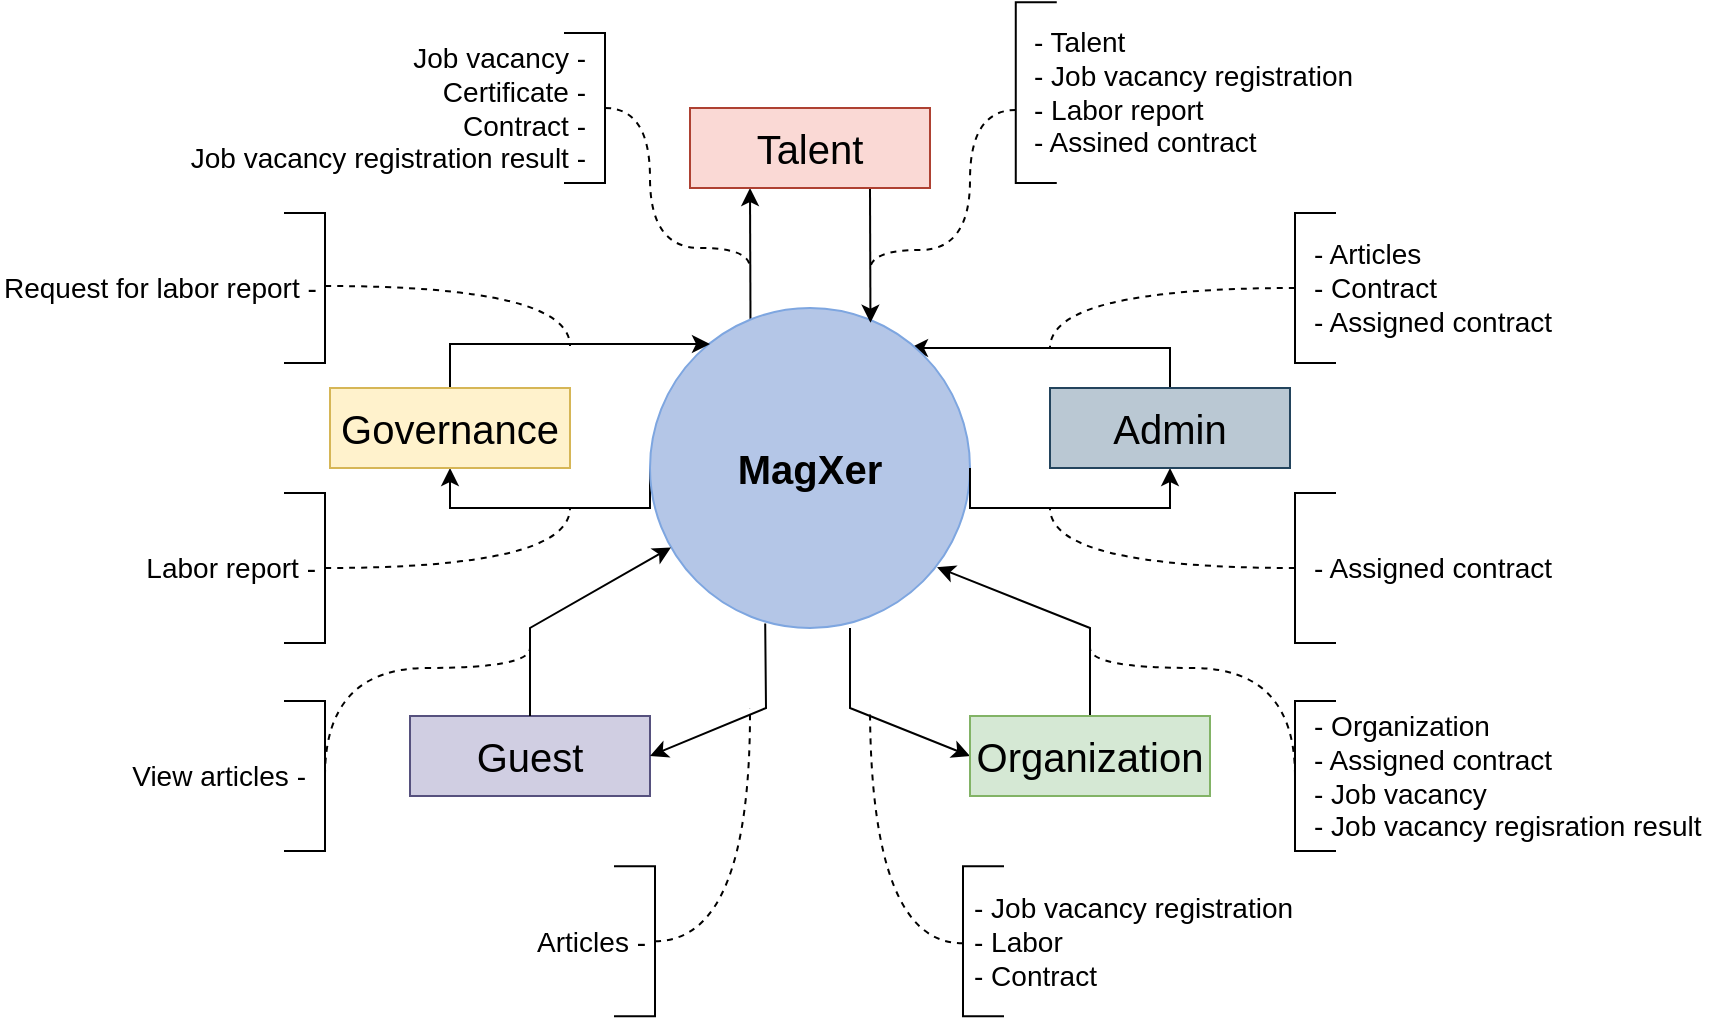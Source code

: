 <mxfile version="17.2.2" type="device"><diagram id="8xxtiiwXwpuSdS1p0-zg" name="Context Diagram"><mxGraphModel dx="1888" dy="521" grid="1" gridSize="10" guides="1" tooltips="1" connect="1" arrows="1" fold="1" page="1" pageScale="1" pageWidth="850" pageHeight="1100" math="0" shadow="0"><root><mxCell id="15YVae9rDKrkqtuxF9Zm-0"/><mxCell id="15YVae9rDKrkqtuxF9Zm-1" parent="15YVae9rDKrkqtuxF9Zm-0"/><mxCell id="hf8kcQUJB9RNvdt-DeQ0-3" style="edgeStyle=orthogonalEdgeStyle;rounded=0;orthogonalLoop=1;jettySize=auto;html=1;exitX=0;exitY=0.5;exitDx=0;exitDy=0;entryX=0.5;entryY=1;entryDx=0;entryDy=0;" parent="15YVae9rDKrkqtuxF9Zm-1" source="15YVae9rDKrkqtuxF9Zm-2" target="15YVae9rDKrkqtuxF9Zm-6" edge="1"><mxGeometry relative="1" as="geometry"><Array as="points"><mxPoint x="320" y="340"/><mxPoint x="220" y="340"/></Array></mxGeometry></mxCell><mxCell id="hf8kcQUJB9RNvdt-DeQ0-13" style="rounded=0;orthogonalLoop=1;jettySize=auto;html=1;entryX=0.5;entryY=0;entryDx=0;entryDy=0;exitX=0.897;exitY=0.81;exitDx=0;exitDy=0;exitPerimeter=0;startArrow=classic;startFill=1;endArrow=none;endFill=0;" parent="15YVae9rDKrkqtuxF9Zm-1" source="15YVae9rDKrkqtuxF9Zm-2" target="15YVae9rDKrkqtuxF9Zm-5" edge="1"><mxGeometry relative="1" as="geometry"><mxPoint x="460" y="370" as="sourcePoint"/><Array as="points"><mxPoint x="540" y="400"/></Array></mxGeometry></mxCell><mxCell id="hf8kcQUJB9RNvdt-DeQ0-16" style="edgeStyle=none;rounded=0;orthogonalLoop=1;jettySize=auto;html=1;exitX=0.314;exitY=0.037;exitDx=0;exitDy=0;entryX=0.25;entryY=1;entryDx=0;entryDy=0;exitPerimeter=0;" parent="15YVae9rDKrkqtuxF9Zm-1" source="15YVae9rDKrkqtuxF9Zm-2" target="15YVae9rDKrkqtuxF9Zm-3" edge="1"><mxGeometry relative="1" as="geometry"/></mxCell><mxCell id="hf8kcQUJB9RNvdt-DeQ0-20" style="edgeStyle=none;rounded=0;orthogonalLoop=1;jettySize=auto;html=1;entryX=0.5;entryY=0;entryDx=0;entryDy=0;startArrow=classic;startFill=1;endArrow=none;endFill=0;" parent="15YVae9rDKrkqtuxF9Zm-1" target="15YVae9rDKrkqtuxF9Zm-4" edge="1"><mxGeometry relative="1" as="geometry"><mxPoint x="450" y="260" as="sourcePoint"/><Array as="points"><mxPoint x="580" y="260"/></Array></mxGeometry></mxCell><mxCell id="15YVae9rDKrkqtuxF9Zm-2" value="&lt;font style=&quot;font-size: 20px&quot;&gt;&lt;b&gt;MagXer&lt;/b&gt;&lt;/font&gt;" style="ellipse;whiteSpace=wrap;html=1;aspect=fixed;fillColor=#B4C6E7;strokeColor=#7EA6E0;" parent="15YVae9rDKrkqtuxF9Zm-1" vertex="1"><mxGeometry x="320" y="240" width="160" height="160" as="geometry"/></mxCell><mxCell id="hf8kcQUJB9RNvdt-DeQ0-19" style="edgeStyle=none;rounded=0;orthogonalLoop=1;jettySize=auto;html=1;exitX=0.75;exitY=1;exitDx=0;exitDy=0;entryX=0.689;entryY=0.046;entryDx=0;entryDy=0;entryPerimeter=0;" parent="15YVae9rDKrkqtuxF9Zm-1" source="15YVae9rDKrkqtuxF9Zm-3" target="15YVae9rDKrkqtuxF9Zm-2" edge="1"><mxGeometry relative="1" as="geometry"/></mxCell><mxCell id="15YVae9rDKrkqtuxF9Zm-3" value="Talent" style="rounded=0;whiteSpace=wrap;html=1;fontSize=20;fillColor=#fad9d5;strokeColor=#ae4132;" parent="15YVae9rDKrkqtuxF9Zm-1" vertex="1"><mxGeometry x="340" y="140" width="120" height="40" as="geometry"/></mxCell><mxCell id="hf8kcQUJB9RNvdt-DeQ0-21" style="edgeStyle=none;rounded=0;orthogonalLoop=1;jettySize=auto;html=1;exitX=0.5;exitY=1;exitDx=0;exitDy=0;entryX=1;entryY=0.5;entryDx=0;entryDy=0;endArrow=none;endFill=0;startArrow=classic;startFill=1;" parent="15YVae9rDKrkqtuxF9Zm-1" source="15YVae9rDKrkqtuxF9Zm-4" target="15YVae9rDKrkqtuxF9Zm-2" edge="1"><mxGeometry relative="1" as="geometry"><mxPoint x="480" y="343" as="targetPoint"/><Array as="points"><mxPoint x="580" y="340"/><mxPoint x="480" y="340"/></Array></mxGeometry></mxCell><mxCell id="15YVae9rDKrkqtuxF9Zm-4" value="Admin" style="rounded=0;whiteSpace=wrap;html=1;fontSize=20;fillColor=#bac8d3;strokeColor=#23445d;" parent="15YVae9rDKrkqtuxF9Zm-1" vertex="1"><mxGeometry x="520" y="280" width="120" height="40" as="geometry"/></mxCell><mxCell id="hf8kcQUJB9RNvdt-DeQ0-12" style="rounded=0;orthogonalLoop=1;jettySize=auto;html=1;exitX=0;exitY=0.5;exitDx=0;exitDy=0;entryX=0.625;entryY=1;entryDx=0;entryDy=0;entryPerimeter=0;startArrow=classic;startFill=1;endArrow=none;endFill=0;" parent="15YVae9rDKrkqtuxF9Zm-1" source="15YVae9rDKrkqtuxF9Zm-5" target="15YVae9rDKrkqtuxF9Zm-2" edge="1"><mxGeometry relative="1" as="geometry"><Array as="points"><mxPoint x="420" y="440"/></Array></mxGeometry></mxCell><mxCell id="15YVae9rDKrkqtuxF9Zm-5" value="Organization" style="rounded=0;whiteSpace=wrap;html=1;fontSize=20;fillColor=#d5e8d4;strokeColor=#82b366;" parent="15YVae9rDKrkqtuxF9Zm-1" vertex="1"><mxGeometry x="480" y="444" width="120" height="40" as="geometry"/></mxCell><mxCell id="hf8kcQUJB9RNvdt-DeQ0-1" style="rounded=0;orthogonalLoop=1;jettySize=auto;html=1;exitX=0.5;exitY=0;exitDx=0;exitDy=0;" parent="15YVae9rDKrkqtuxF9Zm-1" source="15YVae9rDKrkqtuxF9Zm-6" edge="1"><mxGeometry relative="1" as="geometry"><mxPoint x="350" y="258" as="targetPoint"/><Array as="points"><mxPoint x="220" y="258"/></Array></mxGeometry></mxCell><mxCell id="15YVae9rDKrkqtuxF9Zm-6" value="Governance" style="rounded=0;whiteSpace=wrap;html=1;fontSize=20;fillColor=#fff2cc;strokeColor=#d6b656;" parent="15YVae9rDKrkqtuxF9Zm-1" vertex="1"><mxGeometry x="160" y="280" width="120" height="40" as="geometry"/></mxCell><mxCell id="15YVae9rDKrkqtuxF9Zm-7" value="Guest" style="rounded=0;whiteSpace=wrap;html=1;fontSize=20;fillColor=#d0cee2;strokeColor=#56517e;" parent="15YVae9rDKrkqtuxF9Zm-1" vertex="1"><mxGeometry x="200" y="444" width="120" height="40" as="geometry"/></mxCell><mxCell id="NKylW7fx20wtFRrMr-5B-0" value="" style="endArrow=classic;html=1;rounded=0;exitX=0.5;exitY=0;exitDx=0;exitDy=0;" parent="15YVae9rDKrkqtuxF9Zm-1" source="15YVae9rDKrkqtuxF9Zm-7" target="15YVae9rDKrkqtuxF9Zm-2" edge="1"><mxGeometry width="50" height="50" relative="1" as="geometry"><mxPoint x="560" y="230" as="sourcePoint"/><mxPoint x="610" y="180" as="targetPoint"/><Array as="points"><mxPoint x="260" y="400"/></Array></mxGeometry></mxCell><mxCell id="NKylW7fx20wtFRrMr-5B-1" value="" style="endArrow=classic;html=1;rounded=0;entryX=1;entryY=0.5;entryDx=0;entryDy=0;exitX=0.36;exitY=0.986;exitDx=0;exitDy=0;exitPerimeter=0;" parent="15YVae9rDKrkqtuxF9Zm-1" source="15YVae9rDKrkqtuxF9Zm-2" target="15YVae9rDKrkqtuxF9Zm-7" edge="1"><mxGeometry width="50" height="50" relative="1" as="geometry"><mxPoint x="378" y="400" as="sourcePoint"/><mxPoint x="344.328" y="395.685" as="targetPoint"/><Array as="points"><mxPoint x="378" y="440"/></Array></mxGeometry></mxCell><mxCell id="hf8kcQUJB9RNvdt-DeQ0-22" value="&lt;font style=&quot;font-size: 14px&quot;&gt;Job vacancy -&lt;br&gt;Certificate -&lt;br&gt;Contract -&lt;br&gt;Job vacancy registration result -&lt;br&gt;&lt;/font&gt;" style="text;html=1;strokeColor=none;fillColor=none;align=right;verticalAlign=middle;whiteSpace=wrap;rounded=0;" parent="15YVae9rDKrkqtuxF9Zm-1" vertex="1"><mxGeometry x="80" y="120" width="210" height="40" as="geometry"/></mxCell><mxCell id="hf8kcQUJB9RNvdt-DeQ0-23" value="&lt;font style=&quot;font-size: 14px&quot;&gt;- Talent&lt;br&gt;- Job vacancy registration&lt;br&gt;- Labor report&lt;br&gt;- Assined contract&lt;br&gt;&lt;/font&gt;" style="text;html=1;strokeColor=none;fillColor=none;align=left;verticalAlign=middle;whiteSpace=wrap;rounded=0;" parent="15YVae9rDKrkqtuxF9Zm-1" vertex="1"><mxGeometry x="510" y="112.31" width="180" height="40" as="geometry"/></mxCell><mxCell id="hf8kcQUJB9RNvdt-DeQ0-24" value="&lt;font style=&quot;font-size: 14px&quot;&gt;- Articles&lt;br&gt;- Contract&lt;br&gt;- Assigned contract&lt;br&gt;&lt;/font&gt;" style="text;html=1;strokeColor=none;fillColor=none;align=left;verticalAlign=middle;whiteSpace=wrap;rounded=0;" parent="15YVae9rDKrkqtuxF9Zm-1" vertex="1"><mxGeometry x="650" y="205" width="160" height="50" as="geometry"/></mxCell><mxCell id="hf8kcQUJB9RNvdt-DeQ0-25" value="&lt;font style=&quot;font-size: 14px&quot;&gt;- Assigned contract&lt;br&gt;&lt;/font&gt;" style="text;html=1;strokeColor=none;fillColor=none;align=left;verticalAlign=middle;whiteSpace=wrap;rounded=0;" parent="15YVae9rDKrkqtuxF9Zm-1" vertex="1"><mxGeometry x="650" y="350" width="160" height="40" as="geometry"/></mxCell><mxCell id="hf8kcQUJB9RNvdt-DeQ0-26" value="&lt;font style=&quot;font-size: 14px&quot;&gt;- Organization&lt;br&gt;- Assigned contract&lt;br&gt;- Job vacancy&lt;br&gt;- Job vacancy regisration result&lt;br&gt;&lt;/font&gt;" style="text;html=1;strokeColor=none;fillColor=none;align=left;verticalAlign=middle;whiteSpace=wrap;rounded=0;rotation=0;" parent="15YVae9rDKrkqtuxF9Zm-1" vertex="1"><mxGeometry x="650" y="454" width="210" height="40" as="geometry"/></mxCell><mxCell id="hf8kcQUJB9RNvdt-DeQ0-27" value="&lt;font style=&quot;font-size: 14px&quot;&gt;- Job vacancy registration&lt;br&gt;- Labor&lt;br&gt;- Contract&lt;/font&gt;" style="text;html=1;strokeColor=none;fillColor=none;align=left;verticalAlign=middle;whiteSpace=wrap;rounded=0;rotation=0;" parent="15YVae9rDKrkqtuxF9Zm-1" vertex="1"><mxGeometry x="480" y="530.3" width="172.86" height="52.6" as="geometry"/></mxCell><mxCell id="hf8kcQUJB9RNvdt-DeQ0-28" value="&lt;font style=&quot;font-size: 14px&quot;&gt;View articles -&lt;/font&gt;" style="text;html=1;strokeColor=none;fillColor=none;align=right;verticalAlign=middle;whiteSpace=wrap;rounded=0;rotation=0;" parent="15YVae9rDKrkqtuxF9Zm-1" vertex="1"><mxGeometry y="454" width="150" height="40" as="geometry"/></mxCell><mxCell id="hf8kcQUJB9RNvdt-DeQ0-29" value="&lt;font style=&quot;font-size: 14px&quot;&gt;Articles -&lt;/font&gt;" style="text;html=1;strokeColor=none;fillColor=none;align=right;verticalAlign=middle;whiteSpace=wrap;rounded=0;rotation=0;" parent="15YVae9rDKrkqtuxF9Zm-1" vertex="1"><mxGeometry x="170" y="536.6" width="150" height="40" as="geometry"/></mxCell><mxCell id="hf8kcQUJB9RNvdt-DeQ0-30" value="&lt;font style=&quot;font-size: 14px&quot;&gt;Labor report -&lt;/font&gt;" style="text;html=1;strokeColor=none;fillColor=none;align=right;verticalAlign=middle;whiteSpace=wrap;rounded=0;" parent="15YVae9rDKrkqtuxF9Zm-1" vertex="1"><mxGeometry x="-5" y="350" width="160" height="40" as="geometry"/></mxCell><mxCell id="hf8kcQUJB9RNvdt-DeQ0-31" value="&lt;font style=&quot;font-size: 14px&quot;&gt;Request for labor report -&lt;/font&gt;" style="text;html=1;strokeColor=none;fillColor=none;align=left;verticalAlign=middle;whiteSpace=wrap;rounded=0;" parent="15YVae9rDKrkqtuxF9Zm-1" vertex="1"><mxGeometry x="-5" y="210" width="160" height="40" as="geometry"/></mxCell><mxCell id="hf8kcQUJB9RNvdt-DeQ0-34" style="edgeStyle=orthogonalEdgeStyle;rounded=0;orthogonalLoop=1;jettySize=auto;html=1;exitX=0.5;exitY=1;exitDx=0;exitDy=0;startArrow=none;startFill=0;endArrow=none;endFill=0;dashed=1;curved=1;" parent="15YVae9rDKrkqtuxF9Zm-1" edge="1"><mxGeometry relative="1" as="geometry"><mxPoint x="430" y="221" as="targetPoint"/><mxPoint x="502.89" y="141" as="sourcePoint"/><Array as="points"><mxPoint x="480" y="141"/><mxPoint x="480" y="211"/><mxPoint x="430" y="211"/></Array></mxGeometry></mxCell><mxCell id="hf8kcQUJB9RNvdt-DeQ0-32" value="" style="shape=partialRectangle;whiteSpace=wrap;html=1;bottom=1;right=1;left=1;top=0;fillColor=none;routingCenterX=-0.5;rotation=90;" parent="15YVae9rDKrkqtuxF9Zm-1" vertex="1"><mxGeometry x="467.69" y="122.31" width="90.39" height="20" as="geometry"/></mxCell><mxCell id="hf8kcQUJB9RNvdt-DeQ0-51" style="edgeStyle=orthogonalEdgeStyle;curved=1;rounded=0;orthogonalLoop=1;jettySize=auto;html=1;exitX=0.5;exitY=1;exitDx=0;exitDy=0;dashed=1;startArrow=none;startFill=0;endArrow=none;endFill=0;strokeWidth=1;" parent="15YVae9rDKrkqtuxF9Zm-1" source="hf8kcQUJB9RNvdt-DeQ0-33" edge="1"><mxGeometry relative="1" as="geometry"><mxPoint x="520" y="260" as="targetPoint"/><Array as="points"><mxPoint x="520" y="230"/></Array></mxGeometry></mxCell><mxCell id="hf8kcQUJB9RNvdt-DeQ0-33" value="" style="shape=partialRectangle;whiteSpace=wrap;html=1;bottom=1;right=1;left=1;top=0;fillColor=none;routingCenterX=-0.5;rotation=90;" parent="15YVae9rDKrkqtuxF9Zm-1" vertex="1"><mxGeometry x="615" y="220" width="75" height="20" as="geometry"/></mxCell><mxCell id="hf8kcQUJB9RNvdt-DeQ0-50" style="edgeStyle=orthogonalEdgeStyle;curved=1;rounded=0;orthogonalLoop=1;jettySize=auto;html=1;exitX=0.5;exitY=1;exitDx=0;exitDy=0;dashed=1;startArrow=none;startFill=0;endArrow=none;endFill=0;strokeWidth=1;" parent="15YVae9rDKrkqtuxF9Zm-1" source="hf8kcQUJB9RNvdt-DeQ0-36" edge="1"><mxGeometry relative="1" as="geometry"><mxPoint x="520" y="340" as="targetPoint"/><Array as="points"><mxPoint x="520" y="370"/></Array></mxGeometry></mxCell><mxCell id="hf8kcQUJB9RNvdt-DeQ0-36" value="" style="shape=partialRectangle;whiteSpace=wrap;html=1;bottom=1;right=1;left=1;top=0;fillColor=none;routingCenterX=-0.5;rotation=90;" parent="15YVae9rDKrkqtuxF9Zm-1" vertex="1"><mxGeometry x="615" y="360" width="75" height="20" as="geometry"/></mxCell><mxCell id="hf8kcQUJB9RNvdt-DeQ0-49" style="edgeStyle=orthogonalEdgeStyle;curved=1;rounded=0;orthogonalLoop=1;jettySize=auto;html=1;exitX=0.5;exitY=1;exitDx=0;exitDy=0;dashed=1;startArrow=none;startFill=0;endArrow=none;endFill=0;strokeWidth=1;" parent="15YVae9rDKrkqtuxF9Zm-1" source="hf8kcQUJB9RNvdt-DeQ0-39" edge="1"><mxGeometry relative="1" as="geometry"><mxPoint x="540" y="410" as="targetPoint"/><Array as="points"><mxPoint x="643" y="420"/><mxPoint x="540" y="420"/></Array></mxGeometry></mxCell><mxCell id="hf8kcQUJB9RNvdt-DeQ0-39" value="" style="shape=partialRectangle;whiteSpace=wrap;html=1;bottom=1;right=1;left=1;top=0;fillColor=none;routingCenterX=-0.5;rotation=90;" parent="15YVae9rDKrkqtuxF9Zm-1" vertex="1"><mxGeometry x="615" y="464" width="75" height="20" as="geometry"/></mxCell><mxCell id="hf8kcQUJB9RNvdt-DeQ0-58" style="edgeStyle=orthogonalEdgeStyle;curved=1;rounded=0;orthogonalLoop=1;jettySize=auto;html=1;exitX=0.5;exitY=1;exitDx=0;exitDy=0;dashed=1;startArrow=none;startFill=0;endArrow=none;endFill=0;strokeWidth=1;" parent="15YVae9rDKrkqtuxF9Zm-1" edge="1"><mxGeometry relative="1" as="geometry"><mxPoint x="430" y="441" as="targetPoint"/><mxPoint x="476.5" y="557.6" as="sourcePoint"/></mxGeometry></mxCell><mxCell id="hf8kcQUJB9RNvdt-DeQ0-41" value="" style="shape=partialRectangle;whiteSpace=wrap;html=1;bottom=1;right=1;left=1;top=0;fillColor=none;routingCenterX=-0.5;rotation=90;" parent="15YVae9rDKrkqtuxF9Zm-1" vertex="1"><mxGeometry x="449.0" y="546.6" width="75" height="20" as="geometry"/></mxCell><mxCell id="hf8kcQUJB9RNvdt-DeQ0-44" style="edgeStyle=orthogonalEdgeStyle;curved=1;rounded=0;orthogonalLoop=1;jettySize=auto;html=1;exitX=0.5;exitY=1;exitDx=0;exitDy=0;dashed=1;startArrow=none;startFill=0;endArrow=none;endFill=0;" parent="15YVae9rDKrkqtuxF9Zm-1" source="hf8kcQUJB9RNvdt-DeQ0-43" edge="1"><mxGeometry relative="1" as="geometry"><mxPoint x="370" y="220" as="targetPoint"/><Array as="points"><mxPoint x="320" y="140"/><mxPoint x="320" y="210"/><mxPoint x="370" y="210"/></Array></mxGeometry></mxCell><mxCell id="hf8kcQUJB9RNvdt-DeQ0-43" value="" style="shape=partialRectangle;whiteSpace=wrap;html=1;bottom=1;right=1;left=1;top=0;fillColor=none;routingCenterX=-0.5;rotation=-90;" parent="15YVae9rDKrkqtuxF9Zm-1" vertex="1"><mxGeometry x="250" y="130" width="75" height="20" as="geometry"/></mxCell><mxCell id="hf8kcQUJB9RNvdt-DeQ0-47" style="edgeStyle=orthogonalEdgeStyle;curved=1;rounded=0;orthogonalLoop=1;jettySize=auto;html=1;exitX=0.5;exitY=1;exitDx=0;exitDy=0;dashed=1;startArrow=none;startFill=0;endArrow=none;endFill=0;strokeWidth=1;" parent="15YVae9rDKrkqtuxF9Zm-1" edge="1"><mxGeometry relative="1" as="geometry"><mxPoint x="280" y="259" as="targetPoint"/><mxPoint x="157.5" y="229" as="sourcePoint"/><Array as="points"><mxPoint x="280" y="229"/></Array></mxGeometry></mxCell><mxCell id="OPZwdxI4ECWVII03Drxn-1" value="" style="shape=partialRectangle;whiteSpace=wrap;html=1;bottom=1;right=1;left=1;top=0;fillColor=none;routingCenterX=-0.5;rotation=-90;" parent="15YVae9rDKrkqtuxF9Zm-1" vertex="1"><mxGeometry x="110" y="220" width="75" height="20" as="geometry"/></mxCell><mxCell id="hf8kcQUJB9RNvdt-DeQ0-59" style="edgeStyle=orthogonalEdgeStyle;curved=1;rounded=0;orthogonalLoop=1;jettySize=auto;html=1;exitX=0.5;exitY=1;exitDx=0;exitDy=0;dashed=1;startArrow=none;startFill=0;endArrow=none;endFill=0;strokeWidth=1;" parent="15YVae9rDKrkqtuxF9Zm-1" source="OPZwdxI4ECWVII03Drxn-3" edge="1"><mxGeometry relative="1" as="geometry"><mxPoint x="280" y="340" as="targetPoint"/><Array as="points"><mxPoint x="280" y="370"/></Array></mxGeometry></mxCell><mxCell id="OPZwdxI4ECWVII03Drxn-3" value="" style="shape=partialRectangle;whiteSpace=wrap;html=1;bottom=1;right=1;left=1;top=0;fillColor=none;routingCenterX=-0.5;rotation=-90;" parent="15YVae9rDKrkqtuxF9Zm-1" vertex="1"><mxGeometry x="110" y="360" width="75" height="20" as="geometry"/></mxCell><mxCell id="hf8kcQUJB9RNvdt-DeQ0-46" style="edgeStyle=orthogonalEdgeStyle;curved=1;rounded=0;orthogonalLoop=1;jettySize=auto;html=1;exitX=0.5;exitY=1;exitDx=0;exitDy=0;dashed=1;startArrow=none;startFill=0;endArrow=none;endFill=0;strokeWidth=1;" parent="15YVae9rDKrkqtuxF9Zm-1" source="OPZwdxI4ECWVII03Drxn-5" edge="1"><mxGeometry relative="1" as="geometry"><mxPoint x="260" y="410" as="targetPoint"/><Array as="points"><mxPoint x="158" y="420"/><mxPoint x="260" y="420"/></Array></mxGeometry></mxCell><mxCell id="OPZwdxI4ECWVII03Drxn-5" value="" style="shape=partialRectangle;whiteSpace=wrap;html=1;bottom=1;right=1;left=1;top=0;fillColor=none;routingCenterX=-0.5;rotation=-90;" parent="15YVae9rDKrkqtuxF9Zm-1" vertex="1"><mxGeometry x="110" y="464" width="75" height="20" as="geometry"/></mxCell><mxCell id="hf8kcQUJB9RNvdt-DeQ0-52" style="edgeStyle=orthogonalEdgeStyle;curved=1;rounded=0;orthogonalLoop=1;jettySize=auto;html=1;exitX=0.5;exitY=1;exitDx=0;exitDy=0;dashed=1;startArrow=none;startFill=0;endArrow=none;endFill=0;strokeWidth=1;" parent="15YVae9rDKrkqtuxF9Zm-1" source="OPZwdxI4ECWVII03Drxn-8" edge="1"><mxGeometry relative="1" as="geometry"><mxPoint x="370" y="440" as="targetPoint"/></mxGeometry></mxCell><mxCell id="OPZwdxI4ECWVII03Drxn-8" value="" style="shape=partialRectangle;whiteSpace=wrap;html=1;bottom=1;right=1;left=1;top=0;fillColor=none;routingCenterX=-0.5;rotation=-90;" parent="15YVae9rDKrkqtuxF9Zm-1" vertex="1"><mxGeometry x="275" y="546.6" width="75" height="20" as="geometry"/></mxCell></root></mxGraphModel></diagram></mxfile>